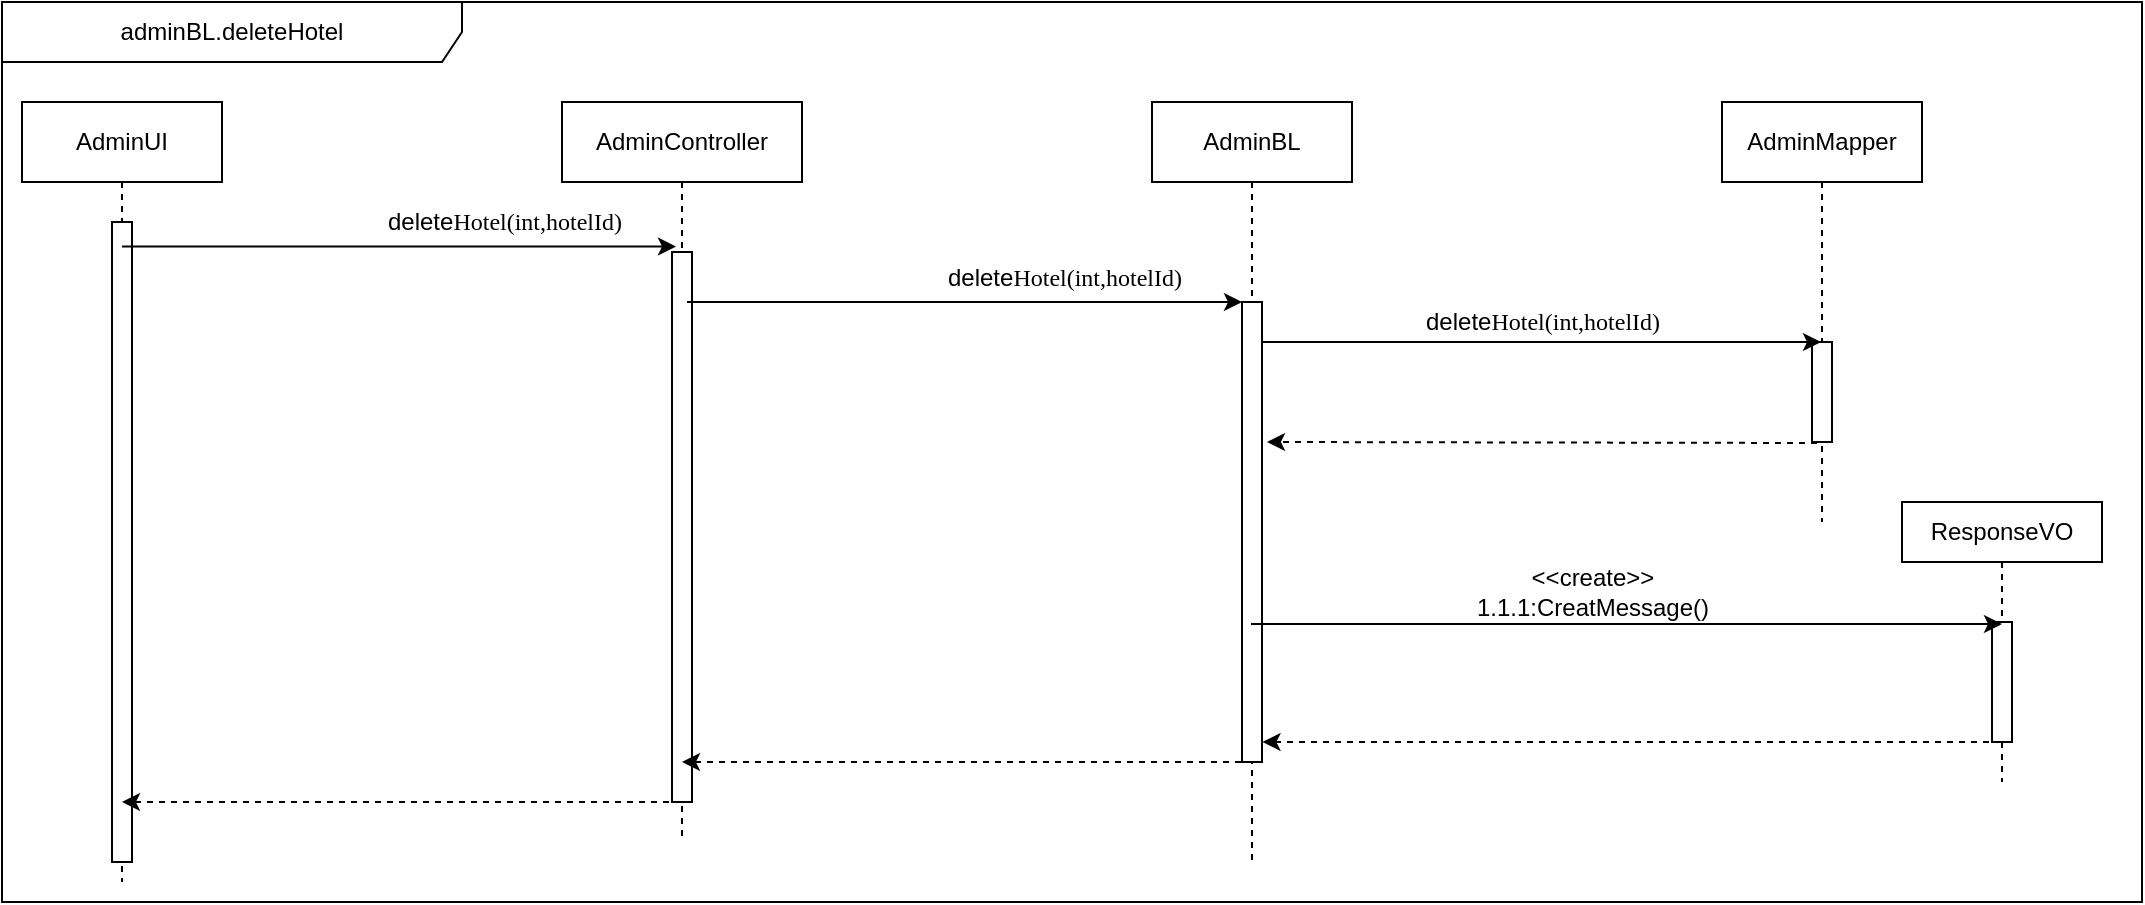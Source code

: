 <mxfile version="12.9.3" type="device"><diagram id="H_leuFwC53nbvBLW_qC6" name="第 1 页"><mxGraphModel dx="768" dy="492" grid="1" gridSize="10" guides="1" tooltips="1" connect="1" arrows="1" fold="1" page="1" pageScale="1" pageWidth="827" pageHeight="1169" math="0" shadow="0"><root><mxCell id="0"/><mxCell id="1" parent="0"/><mxCell id="FHWzQxex9UWkYPdDhpoq-1" value="adminBL.deleteHotel" style="shape=umlFrame;whiteSpace=wrap;html=1;labelBackgroundColor=none;width=230;height=30;" parent="1" vertex="1"><mxGeometry x="10" y="60" width="1070" height="450" as="geometry"/></mxCell><mxCell id="FHWzQxex9UWkYPdDhpoq-2" value="AdminUI" style="shape=umlLifeline;perimeter=lifelinePerimeter;whiteSpace=wrap;html=1;container=1;collapsible=0;recursiveResize=0;outlineConnect=0;" parent="1" vertex="1"><mxGeometry x="20" y="110" width="100" height="390" as="geometry"/></mxCell><mxCell id="FHWzQxex9UWkYPdDhpoq-3" value="" style="html=1;points=[];perimeter=orthogonalPerimeter;" parent="FHWzQxex9UWkYPdDhpoq-2" vertex="1"><mxGeometry x="45" y="60" width="10" height="320" as="geometry"/></mxCell><mxCell id="FHWzQxex9UWkYPdDhpoq-4" value="AdminController" style="shape=umlLifeline;perimeter=lifelinePerimeter;whiteSpace=wrap;html=1;container=1;collapsible=0;recursiveResize=0;outlineConnect=0;" parent="1" vertex="1"><mxGeometry x="290" y="110" width="120" height="370" as="geometry"/></mxCell><mxCell id="FHWzQxex9UWkYPdDhpoq-5" value="" style="html=1;points=[];perimeter=orthogonalPerimeter;" parent="FHWzQxex9UWkYPdDhpoq-4" vertex="1"><mxGeometry x="55" y="75" width="10" height="275" as="geometry"/></mxCell><mxCell id="FHWzQxex9UWkYPdDhpoq-6" value="AdminBL" style="shape=umlLifeline;perimeter=lifelinePerimeter;whiteSpace=wrap;html=1;container=1;collapsible=0;recursiveResize=0;outlineConnect=0;" parent="1" vertex="1"><mxGeometry x="585" y="110" width="100" height="380" as="geometry"/></mxCell><mxCell id="FHWzQxex9UWkYPdDhpoq-7" value="" style="html=1;points=[];perimeter=orthogonalPerimeter;" parent="FHWzQxex9UWkYPdDhpoq-6" vertex="1"><mxGeometry x="45" y="100" width="10" height="230" as="geometry"/></mxCell><mxCell id="FHWzQxex9UWkYPdDhpoq-8" value="AdminMapper" style="shape=umlLifeline;perimeter=lifelinePerimeter;whiteSpace=wrap;html=1;container=1;collapsible=0;recursiveResize=0;outlineConnect=0;" parent="1" vertex="1"><mxGeometry x="870" y="110" width="100" height="210" as="geometry"/></mxCell><mxCell id="FHWzQxex9UWkYPdDhpoq-9" value="" style="html=1;points=[];perimeter=orthogonalPerimeter;" parent="FHWzQxex9UWkYPdDhpoq-8" vertex="1"><mxGeometry x="45" y="120" width="10" height="50" as="geometry"/></mxCell><mxCell id="FHWzQxex9UWkYPdDhpoq-10" value="" style="endArrow=classic;html=1;dashed=1;" parent="1" source="FHWzQxex9UWkYPdDhpoq-4" target="FHWzQxex9UWkYPdDhpoq-2" edge="1"><mxGeometry width="50" height="50" relative="1" as="geometry"><mxPoint x="160" y="385" as="sourcePoint"/><mxPoint x="70" y="385" as="targetPoint"/><Array as="points"><mxPoint x="200" y="460"/></Array></mxGeometry></mxCell><mxCell id="FHWzQxex9UWkYPdDhpoq-11" value="" style="endArrow=classic;html=1;entryX=0.2;entryY=-0.01;entryDx=0;entryDy=0;entryPerimeter=0;" parent="1" source="FHWzQxex9UWkYPdDhpoq-2" target="FHWzQxex9UWkYPdDhpoq-5" edge="1"><mxGeometry width="50" height="50" relative="1" as="geometry"><mxPoint x="225" y="185" as="sourcePoint"/><mxPoint x="340" y="185" as="targetPoint"/></mxGeometry></mxCell><mxCell id="FHWzQxex9UWkYPdDhpoq-12" value="&lt;div style=&quot;text-align: justify&quot;&gt;&lt;pre style=&quot;background-color: rgb(255 , 255 , 255) ; font-family: &amp;#34;menlo&amp;#34; ; font-size: 9pt&quot;&gt;&lt;span style=&quot;text-align: center ; white-space: normal ; font-family: &amp;#34;helvetica&amp;#34;&quot;&gt;delete&lt;/span&gt;Hotel(int,hotelId)&lt;/pre&gt;&lt;/div&gt;" style="text;html=1;align=right;verticalAlign=middle;resizable=0;points=[];labelBackgroundColor=none;" parent="FHWzQxex9UWkYPdDhpoq-11" vertex="1" connectable="0"><mxGeometry x="-0.496" y="10" relative="1" as="geometry"><mxPoint x="180.5" y="-2.25" as="offset"/></mxGeometry></mxCell><mxCell id="FHWzQxex9UWkYPdDhpoq-13" value="" style="endArrow=classic;html=1;entryX=0.2;entryY=-0.01;entryDx=0;entryDy=0;entryPerimeter=0;" parent="1" edge="1"><mxGeometry width="50" height="50" relative="1" as="geometry"><mxPoint x="352.5" y="210" as="sourcePoint"/><mxPoint x="630" y="210" as="targetPoint"/></mxGeometry></mxCell><mxCell id="FHWzQxex9UWkYPdDhpoq-14" value="" style="endArrow=classic;html=1;dashed=1;" parent="1" edge="1"><mxGeometry width="50" height="50" relative="1" as="geometry"><mxPoint x="629.5" y="440" as="sourcePoint"/><mxPoint x="350" y="440" as="targetPoint"/></mxGeometry></mxCell><mxCell id="FHWzQxex9UWkYPdDhpoq-15" value="" style="endArrow=classic;html=1;" parent="1" target="FHWzQxex9UWkYPdDhpoq-8" edge="1"><mxGeometry width="50" height="50" relative="1" as="geometry"><mxPoint x="640" y="230" as="sourcePoint"/><mxPoint x="870" y="230" as="targetPoint"/></mxGeometry></mxCell><mxCell id="FHWzQxex9UWkYPdDhpoq-16" value="" style="endArrow=classic;html=1;dashed=1;" parent="1" edge="1"><mxGeometry width="50" height="50" relative="1" as="geometry"><mxPoint x="917.5" y="280.5" as="sourcePoint"/><mxPoint x="642.5" y="280" as="targetPoint"/></mxGeometry></mxCell><mxCell id="FHWzQxex9UWkYPdDhpoq-17" value="&lt;pre style=&quot;background-color: rgb(255 , 255 , 255) ; font-family: &amp;#34;menlo&amp;#34; ; font-size: 9pt&quot;&gt;&lt;pre style=&quot;font-family: &amp;#34;menlo&amp;#34; ; font-size: 9pt&quot;&gt;&lt;pre style=&quot;font-size: 9pt ; text-align: justify ; font-family: &amp;#34;menlo&amp;#34;&quot;&gt;&lt;span style=&quot;text-align: center ; white-space: normal ; font-family: &amp;#34;helvetica&amp;#34;&quot;&gt;delete&lt;/span&gt;Hotel(int,hotelId)&lt;/pre&gt;&lt;/pre&gt;&lt;/pre&gt;" style="text;html=1;align=center;verticalAlign=middle;resizable=0;points=[];autosize=1;" parent="1" vertex="1"><mxGeometry x="705" y="200" width="150" height="40" as="geometry"/></mxCell><mxCell id="FHWzQxex9UWkYPdDhpoq-18" value="ResponseVO" style="shape=umlLifeline;perimeter=lifelinePerimeter;whiteSpace=wrap;html=1;container=1;collapsible=0;recursiveResize=0;outlineConnect=0;size=30;" parent="1" vertex="1"><mxGeometry x="960" y="310" width="100" height="140" as="geometry"/></mxCell><mxCell id="FHWzQxex9UWkYPdDhpoq-19" value="" style="html=1;points=[];perimeter=orthogonalPerimeter;" parent="FHWzQxex9UWkYPdDhpoq-18" vertex="1"><mxGeometry x="45" y="60" width="10" height="60" as="geometry"/></mxCell><mxCell id="FHWzQxex9UWkYPdDhpoq-20" value="" style="endArrow=classic;html=1;" parent="1" edge="1"><mxGeometry width="50" height="50" relative="1" as="geometry"><mxPoint x="634.5" y="371" as="sourcePoint"/><mxPoint x="1010" y="371" as="targetPoint"/></mxGeometry></mxCell><mxCell id="FHWzQxex9UWkYPdDhpoq-21" value="&lt;span style=&quot;color: rgba(0 , 0 , 0 , 0) ; font-family: monospace ; font-size: 0px ; background-color: rgb(248 , 249 , 250)&quot;&gt;%3CmxGraphModel%3E%3Croot%3E%3CmxCell%20id%3D%220%22%2F%3E%3CmxCell%20id%3D%221%22%20parent%3D%220%22%2F%3E%3CmxCell%20id%3D%222%22%20value%3D%22%22%20style%3D%22endArrow%3Dclassic%3Bhtml%3D1%3Bdashed%3D1%3B%22%20edge%3D%221%22%20parent%3D%221%22%3E%3CmxGeometry%20width%3D%2250%22%20height%3D%2250%22%20relative%3D%221%22%20as%3D%22geometry%22%3E%3CmxPoint%20x%3D%22919.75%22%20y%3D%22380%22%20as%3D%22sourcePoint%22%2F%3E%3CmxPoint%20x%3D%22640.25%22%20y%3D%22380%22%20as%3D%22targetPoint%22%2F%3E%3C%2FmxGeometry%3E%3C%2FmxCell%3E%3C%2Froot%3E%3C%2FmxGraphModel%3E&lt;/span&gt;" style="endArrow=classic;html=1;dashed=1;" parent="1" source="FHWzQxex9UWkYPdDhpoq-18" edge="1"><mxGeometry width="50" height="50" relative="1" as="geometry"><mxPoint x="919.75" y="430" as="sourcePoint"/><mxPoint x="640.25" y="430" as="targetPoint"/></mxGeometry></mxCell><mxCell id="FHWzQxex9UWkYPdDhpoq-22" value="&amp;lt;&amp;lt;create&amp;gt;&amp;gt;&lt;br&gt;1.1.1:CreatMessage()" style="text;html=1;align=center;verticalAlign=middle;resizable=0;points=[];autosize=1;" parent="1" vertex="1"><mxGeometry x="740" y="340" width="130" height="30" as="geometry"/></mxCell><mxCell id="FHWzQxex9UWkYPdDhpoq-23" value="&lt;div style=&quot;text-align: justify&quot;&gt;&lt;/div&gt;&lt;pre style=&quot;background-color: rgb(255 , 255 , 255) ; font-family: &amp;#34;menlo&amp;#34; ; font-size: 9pt&quot;&gt;&lt;pre style=&quot;font-size: 9pt ; text-align: justify ; font-family: &amp;#34;menlo&amp;#34;&quot;&gt;&lt;pre style=&quot;font-size: 9pt ; font-family: &amp;#34;menlo&amp;#34;&quot;&gt;&lt;span style=&quot;text-align: center ; white-space: normal ; font-family: &amp;#34;helvetica&amp;#34;&quot;&gt;delete&lt;/span&gt;Hotel(int,hotelId)&lt;/pre&gt;&lt;/pre&gt;&lt;/pre&gt;" style="text;html=1;align=right;verticalAlign=middle;resizable=0;points=[];labelBackgroundColor=none;" parent="1" vertex="1" connectable="0"><mxGeometry x="400" y="200" as="geometry"><mxPoint x="200.5" y="-2.25" as="offset"/></mxGeometry></mxCell></root></mxGraphModel></diagram></mxfile>